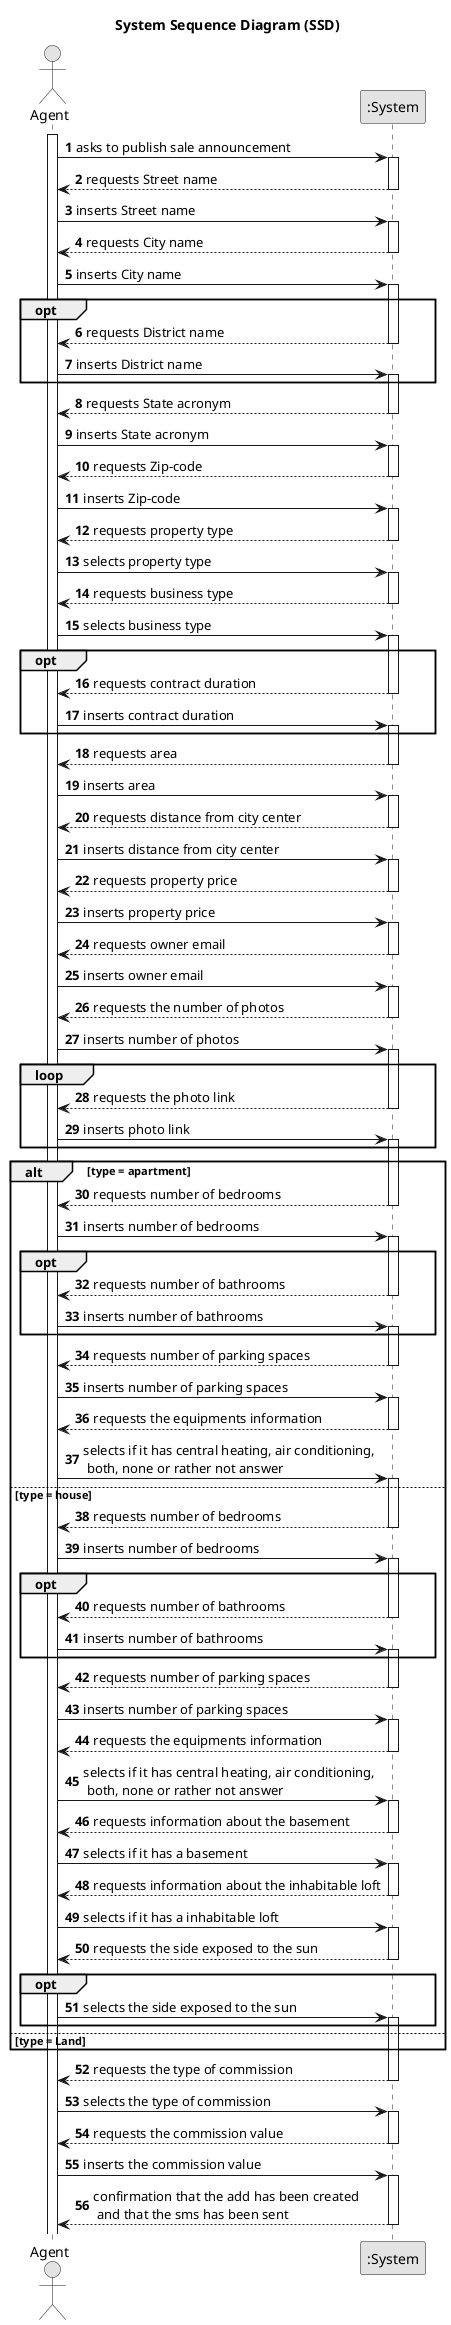 @startuml
skinparam monochrome true
skinparam packageStyle rectangle
skinparam shadowing false

title System Sequence Diagram (SSD)

autonumber

actor "Agent" as Employee
participant ":System" as System

activate Employee

        Employee -> System : asks to publish sale announcement
        activate System


        System --> Employee : requests Street name
        deactivate System
        Employee -> System : inserts Street name
        activate System

        System --> Employee : requests City name
        deactivate System
        Employee -> System : inserts City name
        activate System

        opt
        System --> Employee : requests District name
        deactivate System
        Employee -> System : inserts District name
        activate System
        end


        System --> Employee : requests State acronym
        deactivate System
        Employee -> System : inserts State acronym
        activate System

        System --> Employee : requests Zip-code
        deactivate System
        Employee -> System : inserts Zip-code
        activate System

        System --> Employee : requests property type
        deactivate System
        Employee -> System : selects property type
        activate System

        System --> Employee : requests business type
        deactivate System
        Employee -> System : selects business type
        activate System

        opt
        System --> Employee : requests contract duration
        deactivate System
        Employee -> System : inserts contract duration
        activate System
        end

        System --> Employee : requests area
        deactivate System
        Employee -> System : inserts area
        activate System

        System --> Employee : requests distance from city center
        deactivate System
        Employee -> System : inserts distance from city center
        activate System

        System --> Employee : requests property price
        deactivate System
        Employee -> System : inserts property price
        activate System


        System --> Employee : requests owner email
        deactivate System
        Employee -> System : inserts owner email
        activate System

        System --> Employee : requests the number of photos
        deactivate System
        Employee -> System : inserts number of photos
        activate System

        loop
        System --> Employee : requests the photo link
        deactivate System
        Employee -> System : inserts photo link
        activate System
        end



        alt type = apartment

        System --> Employee : requests number of bedrooms
        deactivate System
        Employee -> System : inserts number of bedrooms
        activate System

        opt
        System --> Employee : requests number of bathrooms
        deactivate System
        Employee -> System : inserts number of bathrooms
        activate System
        end

        System --> Employee : requests number of parking spaces
        deactivate System
        Employee -> System : inserts number of parking spaces
        activate System



        System --> Employee : requests the equipments information
        deactivate System
        Employee -> System : selects if it has central heating, air conditioning,\n both, none or rather not answer
        activate System

        else type = house



        System --> Employee : requests number of bedrooms
        deactivate System
        Employee -> System : inserts number of bedrooms
        activate System

        opt
        System --> Employee : requests number of bathrooms
        deactivate System
        Employee -> System : inserts number of bathrooms
        activate System
        end

        System --> Employee : requests number of parking spaces
        deactivate System
        Employee -> System : inserts number of parking spaces
        activate System

        System --> Employee : requests the equipments information
                deactivate System
                Employee -> System : selects if it has central heating, air conditioning,\n both, none or rather not answer
                activate System


        System --> Employee : requests information about the basement
        deactivate System
        Employee -> System : selects if it has a basement
        activate System

        System --> Employee : requests information about the inhabitable loft
        deactivate System
        Employee -> System : selects if it has a inhabitable loft
        activate System

        System --> Employee : requests the side exposed to the sun
        opt
        deactivate System
        Employee -> System : selects the side exposed to the sun
        activate System
        end


        else type = Land

        end alt

        System --> Employee : requests the type of commission
        deactivate System
        Employee -> System : selects the type of commission
        activate System

        System --> Employee : requests the commission value
        deactivate System
        Employee -> System : inserts the commission value
        activate System





        System --> Employee : confirmation that the add has been created\n and that the sms has been sent
        deactivate System




@enduml